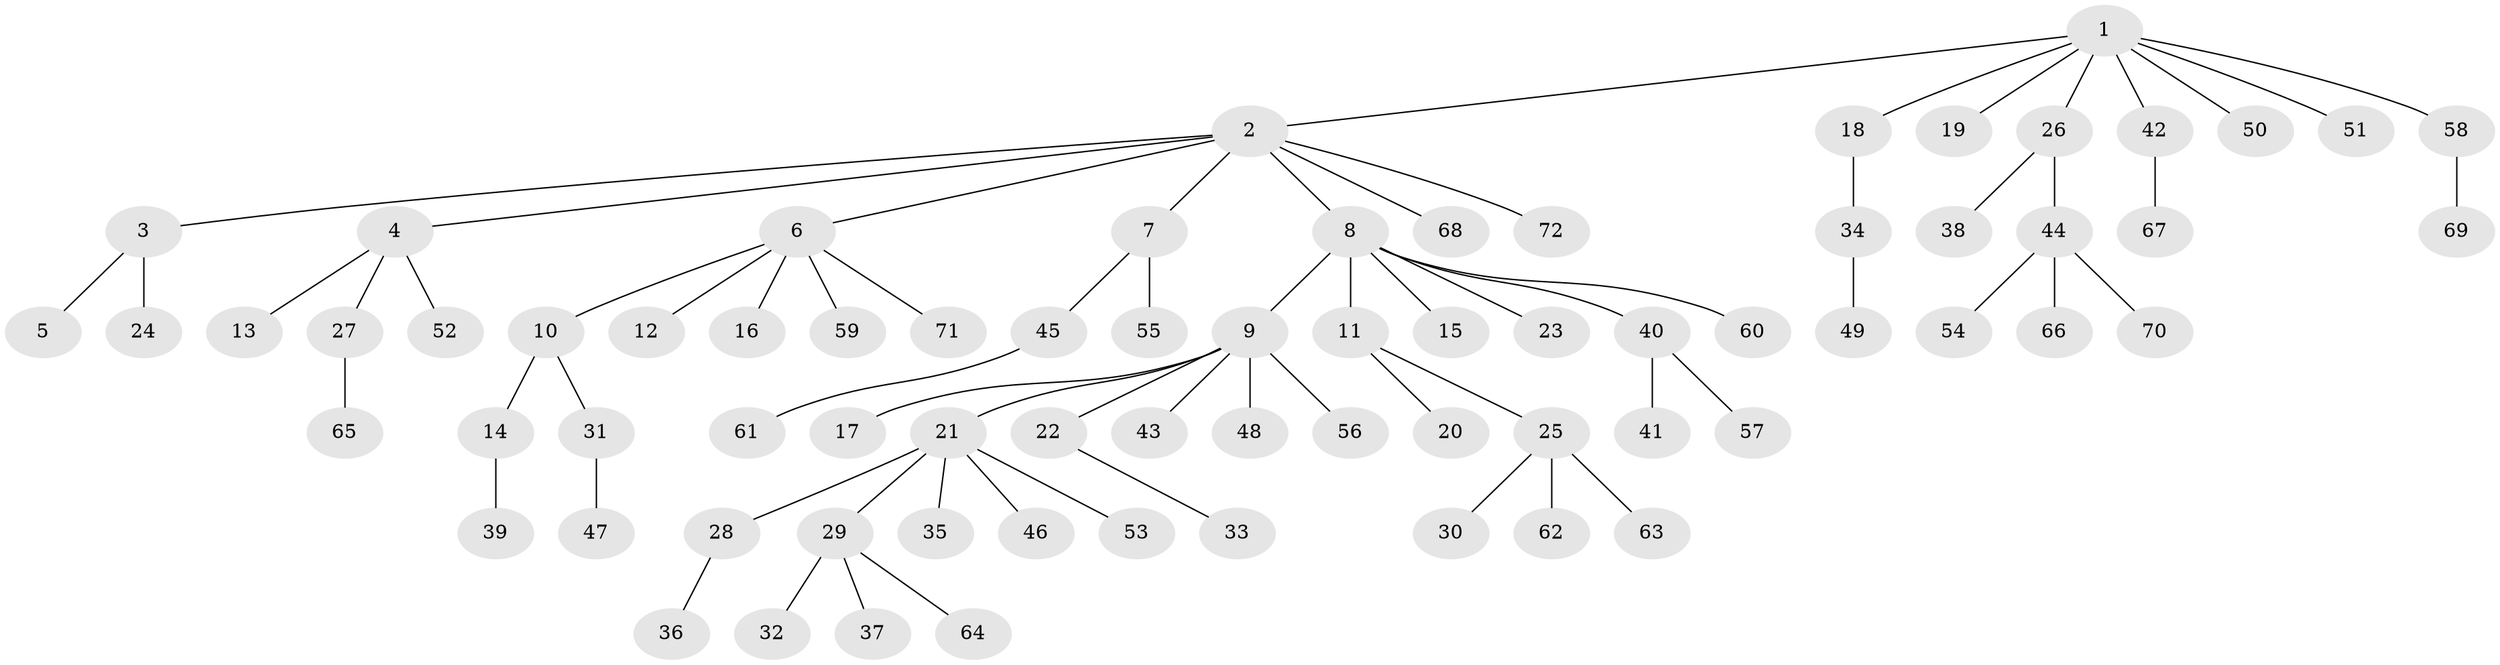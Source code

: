 // coarse degree distribution, {1: 0.7777777777777778, 2: 0.16666666666666666, 4: 0.027777777777777776, 26: 0.027777777777777776}
// Generated by graph-tools (version 1.1) at 2025/51/03/04/25 21:51:29]
// undirected, 72 vertices, 71 edges
graph export_dot {
graph [start="1"]
  node [color=gray90,style=filled];
  1;
  2;
  3;
  4;
  5;
  6;
  7;
  8;
  9;
  10;
  11;
  12;
  13;
  14;
  15;
  16;
  17;
  18;
  19;
  20;
  21;
  22;
  23;
  24;
  25;
  26;
  27;
  28;
  29;
  30;
  31;
  32;
  33;
  34;
  35;
  36;
  37;
  38;
  39;
  40;
  41;
  42;
  43;
  44;
  45;
  46;
  47;
  48;
  49;
  50;
  51;
  52;
  53;
  54;
  55;
  56;
  57;
  58;
  59;
  60;
  61;
  62;
  63;
  64;
  65;
  66;
  67;
  68;
  69;
  70;
  71;
  72;
  1 -- 2;
  1 -- 18;
  1 -- 19;
  1 -- 26;
  1 -- 42;
  1 -- 50;
  1 -- 51;
  1 -- 58;
  2 -- 3;
  2 -- 4;
  2 -- 6;
  2 -- 7;
  2 -- 8;
  2 -- 68;
  2 -- 72;
  3 -- 5;
  3 -- 24;
  4 -- 13;
  4 -- 27;
  4 -- 52;
  6 -- 10;
  6 -- 12;
  6 -- 16;
  6 -- 59;
  6 -- 71;
  7 -- 45;
  7 -- 55;
  8 -- 9;
  8 -- 11;
  8 -- 15;
  8 -- 23;
  8 -- 40;
  8 -- 60;
  9 -- 17;
  9 -- 21;
  9 -- 22;
  9 -- 43;
  9 -- 48;
  9 -- 56;
  10 -- 14;
  10 -- 31;
  11 -- 20;
  11 -- 25;
  14 -- 39;
  18 -- 34;
  21 -- 28;
  21 -- 29;
  21 -- 35;
  21 -- 46;
  21 -- 53;
  22 -- 33;
  25 -- 30;
  25 -- 62;
  25 -- 63;
  26 -- 38;
  26 -- 44;
  27 -- 65;
  28 -- 36;
  29 -- 32;
  29 -- 37;
  29 -- 64;
  31 -- 47;
  34 -- 49;
  40 -- 41;
  40 -- 57;
  42 -- 67;
  44 -- 54;
  44 -- 66;
  44 -- 70;
  45 -- 61;
  58 -- 69;
}

